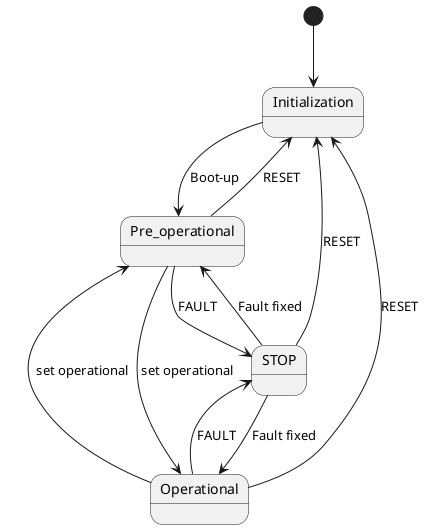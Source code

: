 @startuml Part_1 
[*] --> Initialization
Initialization --> Pre_operational : Boot-up
Pre_operational --> Initialization : RESET
Operational --> Initialization : RESET
Pre_operational --> Operational : set operational
Operational --> Pre_operational : set operational
Operational --> STOP : FAULT
STOP --> Operational: Fault fixed
Pre_operational --> STOP : FAULT
STOP --> Pre_operational : Fault fixed
STOP --> Initialization : RESET
@enduml